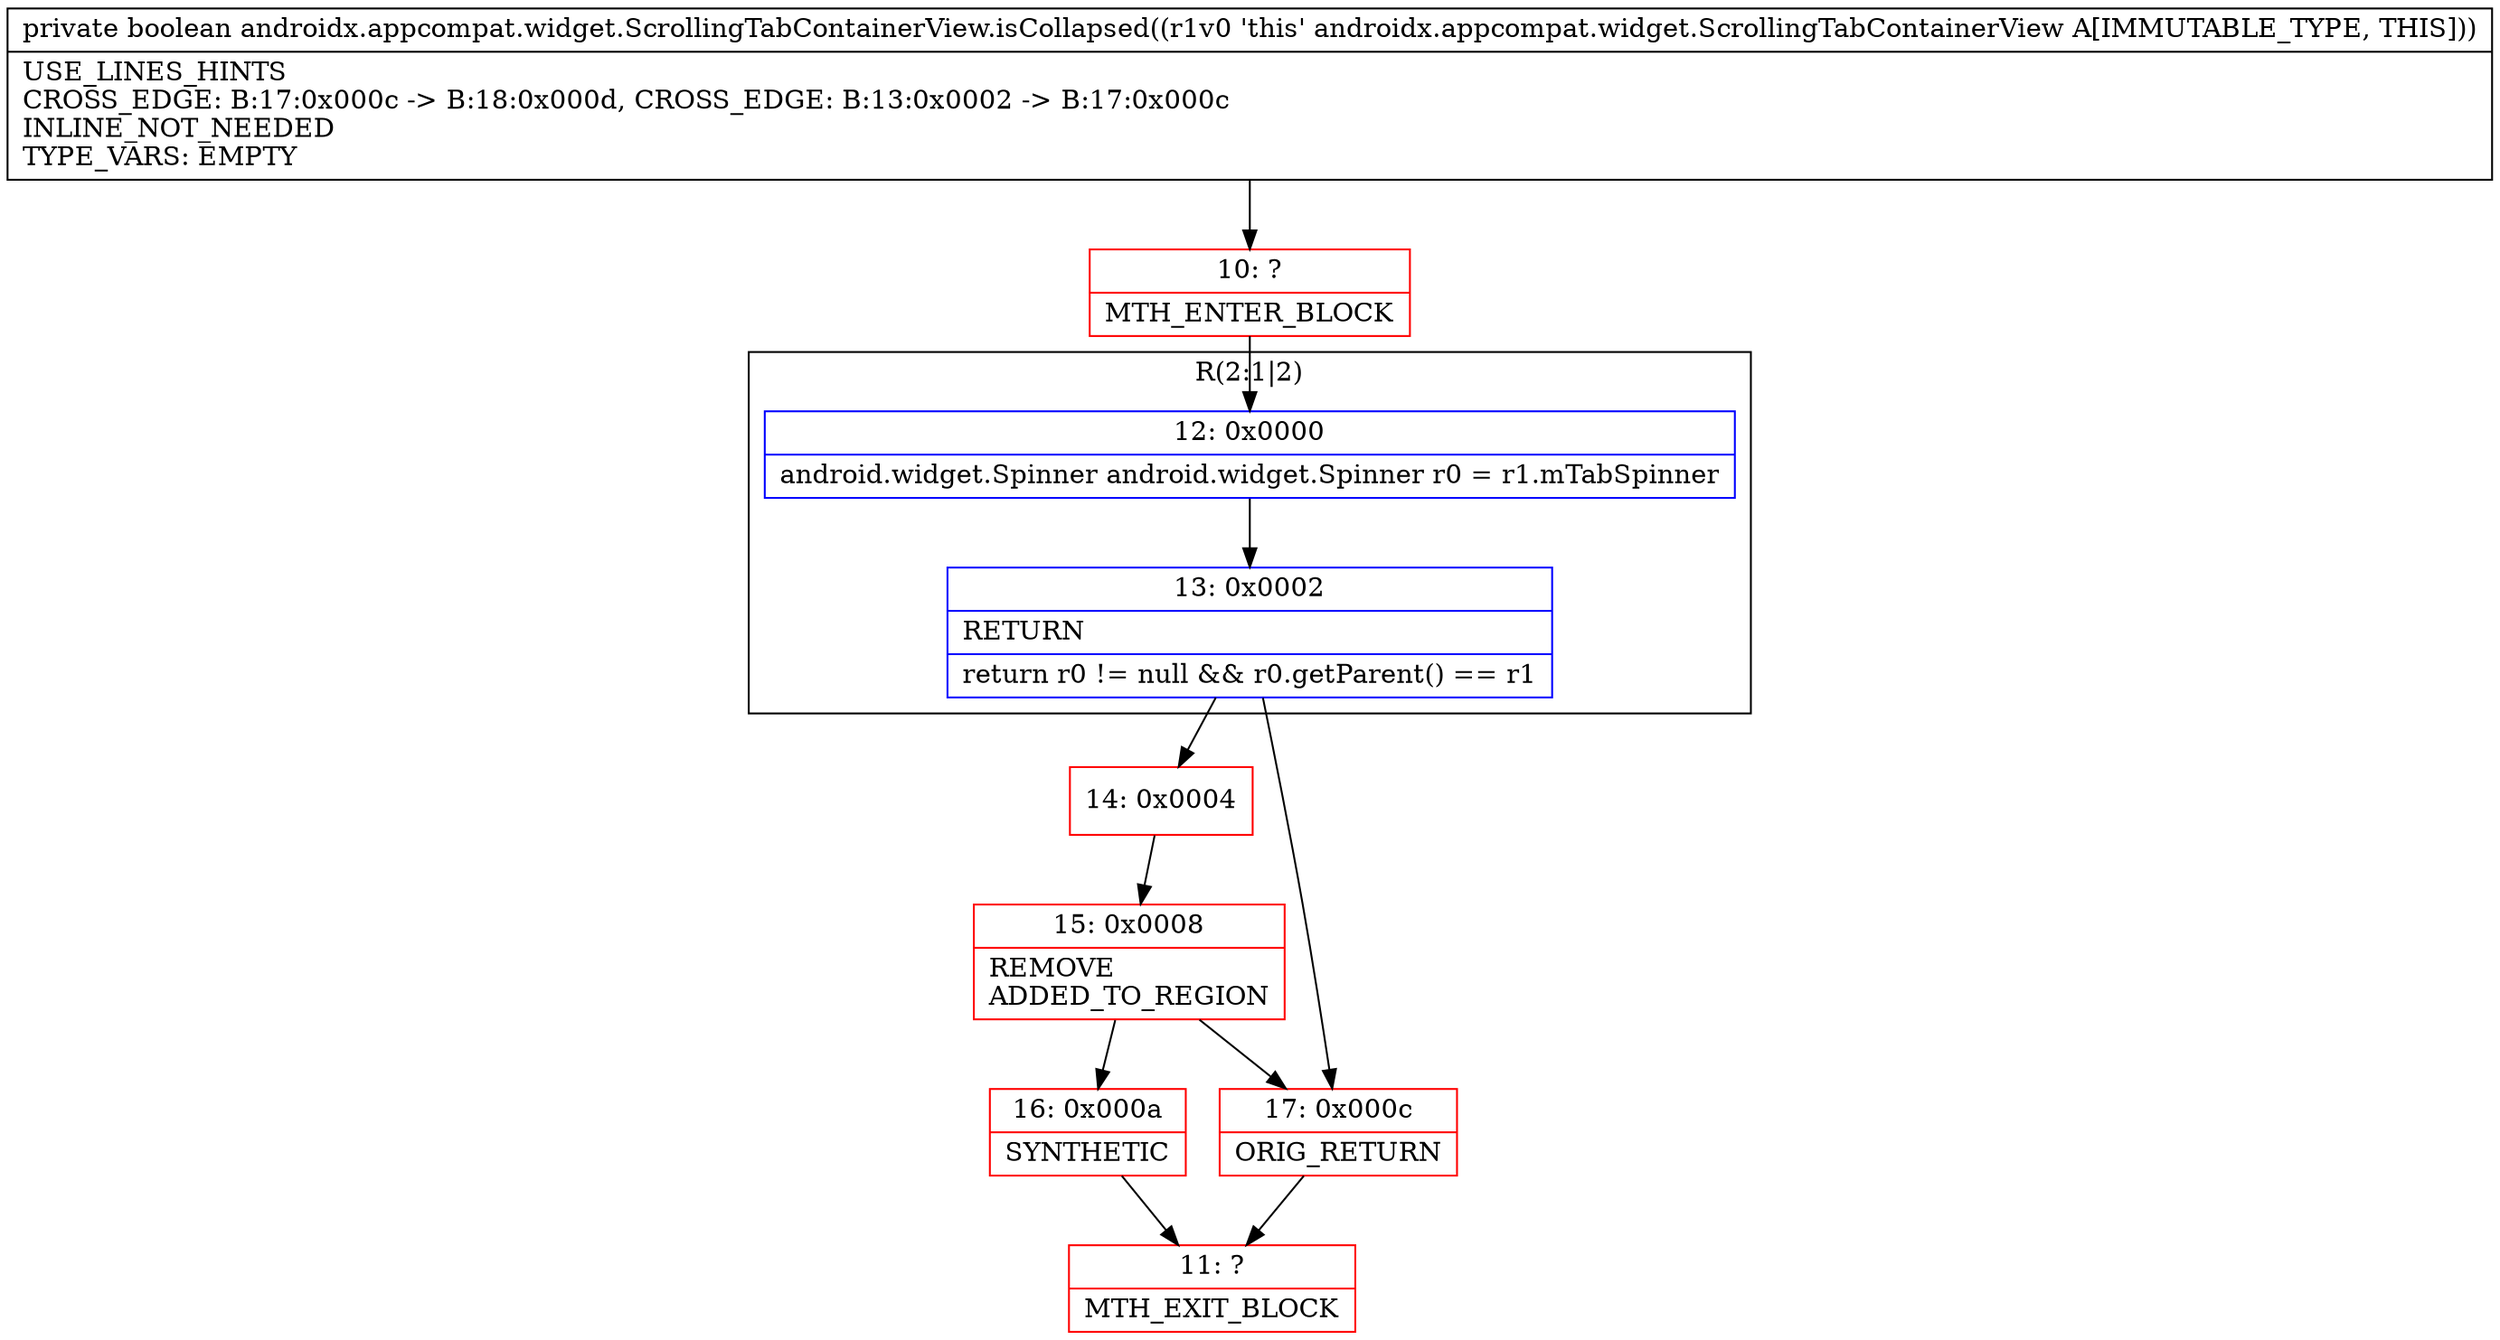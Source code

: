 digraph "CFG forandroidx.appcompat.widget.ScrollingTabContainerView.isCollapsed()Z" {
subgraph cluster_Region_1696797397 {
label = "R(2:1|2)";
node [shape=record,color=blue];
Node_12 [shape=record,label="{12\:\ 0x0000|android.widget.Spinner android.widget.Spinner r0 = r1.mTabSpinner\l}"];
Node_13 [shape=record,label="{13\:\ 0x0002|RETURN\l|return r0 != null && r0.getParent() == r1\l}"];
}
Node_10 [shape=record,color=red,label="{10\:\ ?|MTH_ENTER_BLOCK\l}"];
Node_14 [shape=record,color=red,label="{14\:\ 0x0004}"];
Node_15 [shape=record,color=red,label="{15\:\ 0x0008|REMOVE\lADDED_TO_REGION\l}"];
Node_16 [shape=record,color=red,label="{16\:\ 0x000a|SYNTHETIC\l}"];
Node_11 [shape=record,color=red,label="{11\:\ ?|MTH_EXIT_BLOCK\l}"];
Node_17 [shape=record,color=red,label="{17\:\ 0x000c|ORIG_RETURN\l}"];
MethodNode[shape=record,label="{private boolean androidx.appcompat.widget.ScrollingTabContainerView.isCollapsed((r1v0 'this' androidx.appcompat.widget.ScrollingTabContainerView A[IMMUTABLE_TYPE, THIS]))  | USE_LINES_HINTS\lCROSS_EDGE: B:17:0x000c \-\> B:18:0x000d, CROSS_EDGE: B:13:0x0002 \-\> B:17:0x000c\lINLINE_NOT_NEEDED\lTYPE_VARS: EMPTY\l}"];
MethodNode -> Node_10;Node_12 -> Node_13;
Node_13 -> Node_14;
Node_13 -> Node_17;
Node_10 -> Node_12;
Node_14 -> Node_15;
Node_15 -> Node_16;
Node_15 -> Node_17;
Node_16 -> Node_11;
Node_17 -> Node_11;
}

